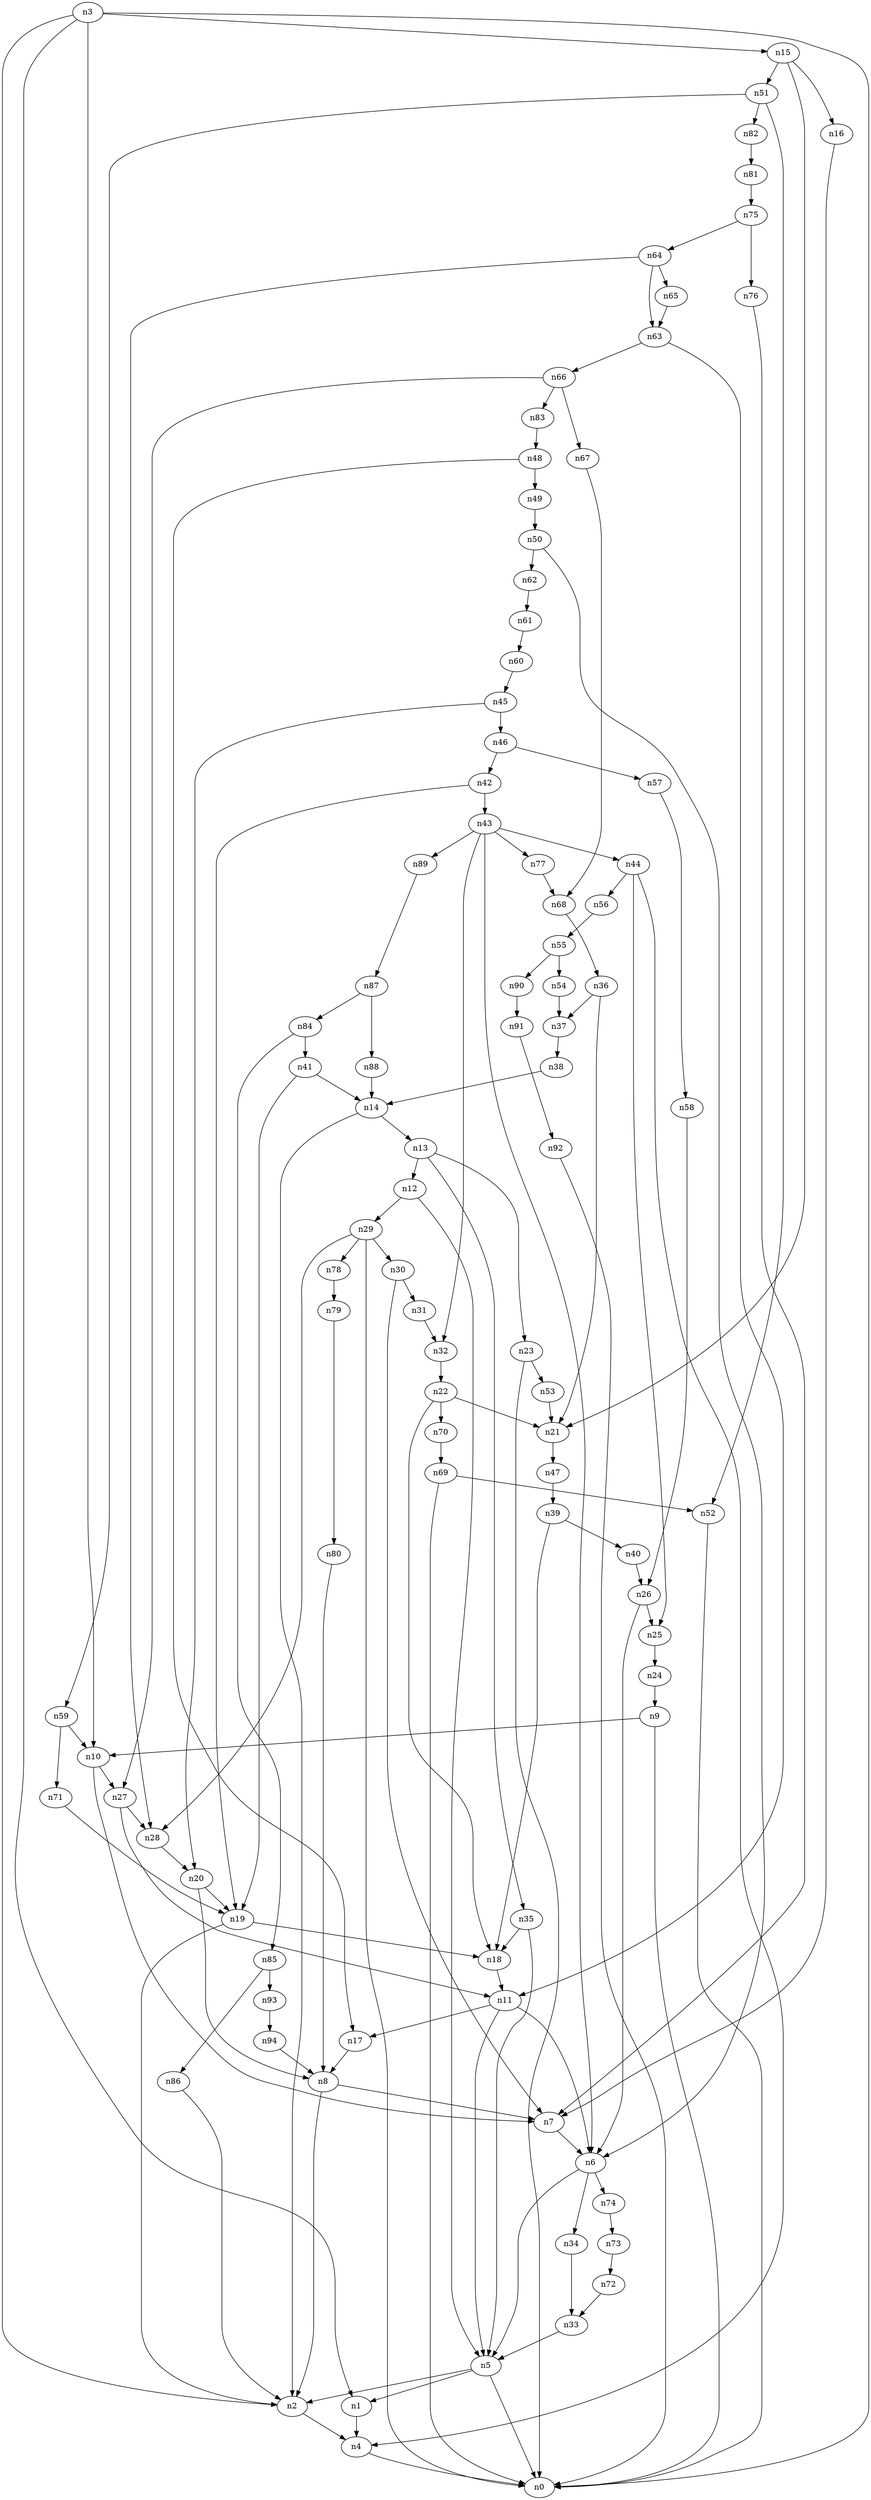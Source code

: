 digraph G {
	n1 -> n4	 [_graphml_id=e4];
	n2 -> n4	 [_graphml_id=e7];
	n3 -> n0	 [_graphml_id=e0];
	n3 -> n1	 [_graphml_id=e3];
	n3 -> n2	 [_graphml_id=e6];
	n3 -> n10	 [_graphml_id=e15];
	n3 -> n15	 [_graphml_id=e23];
	n4 -> n0	 [_graphml_id=e1];
	n5 -> n0	 [_graphml_id=e2];
	n5 -> n1	 [_graphml_id=e5];
	n5 -> n2	 [_graphml_id=e8];
	n6 -> n5	 [_graphml_id=e9];
	n6 -> n34	 [_graphml_id=e53];
	n6 -> n74	 [_graphml_id=e120];
	n7 -> n6	 [_graphml_id=e10];
	n8 -> n2	 [_graphml_id=e12];
	n8 -> n7	 [_graphml_id=e11];
	n9 -> n0	 [_graphml_id=e13];
	n9 -> n10	 [_graphml_id=e14];
	n10 -> n7	 [_graphml_id=e18];
	n10 -> n27	 [_graphml_id=e76];
	n11 -> n5	 [_graphml_id=e17];
	n11 -> n6	 [_graphml_id=e16];
	n11 -> n17	 [_graphml_id=e26];
	n12 -> n5	 [_graphml_id=e19];
	n12 -> n29	 [_graphml_id=e45];
	n13 -> n12	 [_graphml_id=e20];
	n13 -> n23	 [_graphml_id=e36];
	n13 -> n35	 [_graphml_id=e54];
	n14 -> n2	 [_graphml_id=e22];
	n14 -> n13	 [_graphml_id=e21];
	n15 -> n16	 [_graphml_id=e24];
	n15 -> n21	 [_graphml_id=e32];
	n15 -> n51	 [_graphml_id=e81];
	n16 -> n7	 [_graphml_id=e25];
	n17 -> n8	 [_graphml_id=e27];
	n18 -> n11	 [_graphml_id=e28];
	n19 -> n2	 [_graphml_id=e37];
	n19 -> n18	 [_graphml_id=e29];
	n20 -> n8	 [_graphml_id=e31];
	n20 -> n19	 [_graphml_id=e30];
	n21 -> n47	 [_graphml_id=e74];
	n22 -> n18	 [_graphml_id=e34];
	n22 -> n21	 [_graphml_id=e33];
	n22 -> n70	 [_graphml_id=e113];
	n23 -> n0	 [_graphml_id=e35];
	n23 -> n53	 [_graphml_id=e85];
	n24 -> n9	 [_graphml_id=e38];
	n25 -> n24	 [_graphml_id=e39];
	n26 -> n6	 [_graphml_id=e41];
	n26 -> n25	 [_graphml_id=e40];
	n27 -> n11	 [_graphml_id=e42];
	n27 -> n28	 [_graphml_id=e43];
	n28 -> n20	 [_graphml_id=e44];
	n29 -> n0	 [_graphml_id=e66];
	n29 -> n28	 [_graphml_id=e46];
	n29 -> n30	 [_graphml_id=e145];
	n29 -> n78	 [_graphml_id=e127];
	n30 -> n7	 [_graphml_id=e47];
	n30 -> n31	 [_graphml_id=e48];
	n31 -> n32	 [_graphml_id=e49];
	n32 -> n22	 [_graphml_id=e50];
	n33 -> n5	 [_graphml_id=e51];
	n34 -> n33	 [_graphml_id=e52];
	n35 -> n5	 [_graphml_id=e55];
	n35 -> n18	 [_graphml_id=e56];
	n36 -> n21	 [_graphml_id=e57];
	n36 -> n37	 [_graphml_id=e58];
	n37 -> n38	 [_graphml_id=e59];
	n38 -> n14	 [_graphml_id=e60];
	n39 -> n18	 [_graphml_id=e61];
	n39 -> n40	 [_graphml_id=e62];
	n40 -> n26	 [_graphml_id=e63];
	n41 -> n14	 [_graphml_id=e64];
	n41 -> n19	 [_graphml_id=e65];
	n42 -> n19	 [_graphml_id=e67];
	n42 -> n43	 [_graphml_id=e68];
	n43 -> n6	 [_graphml_id=e96];
	n43 -> n32	 [_graphml_id=e106];
	n43 -> n44	 [_graphml_id=e69];
	n43 -> n77	 [_graphml_id=e125];
	n43 -> n89	 [_graphml_id=e144];
	n44 -> n4	 [_graphml_id=e70];
	n44 -> n25	 [_graphml_id=e86];
	n44 -> n56	 [_graphml_id=e90];
	n45 -> n20	 [_graphml_id=e71];
	n45 -> n46	 [_graphml_id=e72];
	n46 -> n42	 [_graphml_id=e73];
	n46 -> n57	 [_graphml_id=e91];
	n47 -> n39	 [_graphml_id=e75];
	n48 -> n17	 [_graphml_id=e77];
	n48 -> n49	 [_graphml_id=e78];
	n49 -> n50	 [_graphml_id=e79];
	n50 -> n6	 [_graphml_id=e80];
	n50 -> n62	 [_graphml_id=e100];
	n51 -> n52	 [_graphml_id=e82];
	n51 -> n59	 [_graphml_id=e95];
	n51 -> n82	 [_graphml_id=e133];
	n52 -> n0	 [_graphml_id=e83];
	n53 -> n21	 [_graphml_id=e84];
	n54 -> n37	 [_graphml_id=e87];
	n55 -> n54	 [_graphml_id=e88];
	n55 -> n90	 [_graphml_id=e146];
	n56 -> n55	 [_graphml_id=e89];
	n57 -> n58	 [_graphml_id=e92];
	n58 -> n26	 [_graphml_id=e93];
	n59 -> n10	 [_graphml_id=e94];
	n59 -> n71	 [_graphml_id=e114];
	n60 -> n45	 [_graphml_id=e97];
	n61 -> n60	 [_graphml_id=e98];
	n62 -> n61	 [_graphml_id=e99];
	n63 -> n11	 [_graphml_id=e101];
	n63 -> n66	 [_graphml_id=e107];
	n64 -> n28	 [_graphml_id=e103];
	n64 -> n63	 [_graphml_id=e102];
	n64 -> n65	 [_graphml_id=e104];
	n65 -> n63	 [_graphml_id=e105];
	n66 -> n27	 [_graphml_id=e116];
	n66 -> n67	 [_graphml_id=e108];
	n66 -> n83	 [_graphml_id=e134];
	n67 -> n68	 [_graphml_id=e109];
	n68 -> n36	 [_graphml_id=e110];
	n69 -> n0	 [_graphml_id=e126];
	n69 -> n52	 [_graphml_id=e111];
	n70 -> n69	 [_graphml_id=e112];
	n71 -> n19	 [_graphml_id=e115];
	n72 -> n33	 [_graphml_id=e117];
	n73 -> n72	 [_graphml_id=e118];
	n74 -> n73	 [_graphml_id=e119];
	n75 -> n64	 [_graphml_id=e121];
	n75 -> n76	 [_graphml_id=e122];
	n76 -> n7	 [_graphml_id=e123];
	n77 -> n68	 [_graphml_id=e124];
	n78 -> n79	 [_graphml_id=e128];
	n79 -> n80	 [_graphml_id=e129];
	n80 -> n8	 [_graphml_id=e130];
	n81 -> n75	 [_graphml_id=e131];
	n82 -> n81	 [_graphml_id=e132];
	n83 -> n48	 [_graphml_id=e135];
	n84 -> n41	 [_graphml_id=e136];
	n84 -> n85	 [_graphml_id=e137];
	n85 -> n86	 [_graphml_id=e138];
	n85 -> n93	 [_graphml_id=e150];
	n86 -> n2	 [_graphml_id=e139];
	n87 -> n84	 [_graphml_id=e140];
	n87 -> n88	 [_graphml_id=e141];
	n88 -> n14	 [_graphml_id=e142];
	n89 -> n87	 [_graphml_id=e143];
	n90 -> n91	 [_graphml_id=e147];
	n91 -> n92	 [_graphml_id=e148];
	n92 -> n0	 [_graphml_id=e149];
	n93 -> n94	 [_graphml_id=e151];
	n94 -> n8	 [_graphml_id=e152];
}
